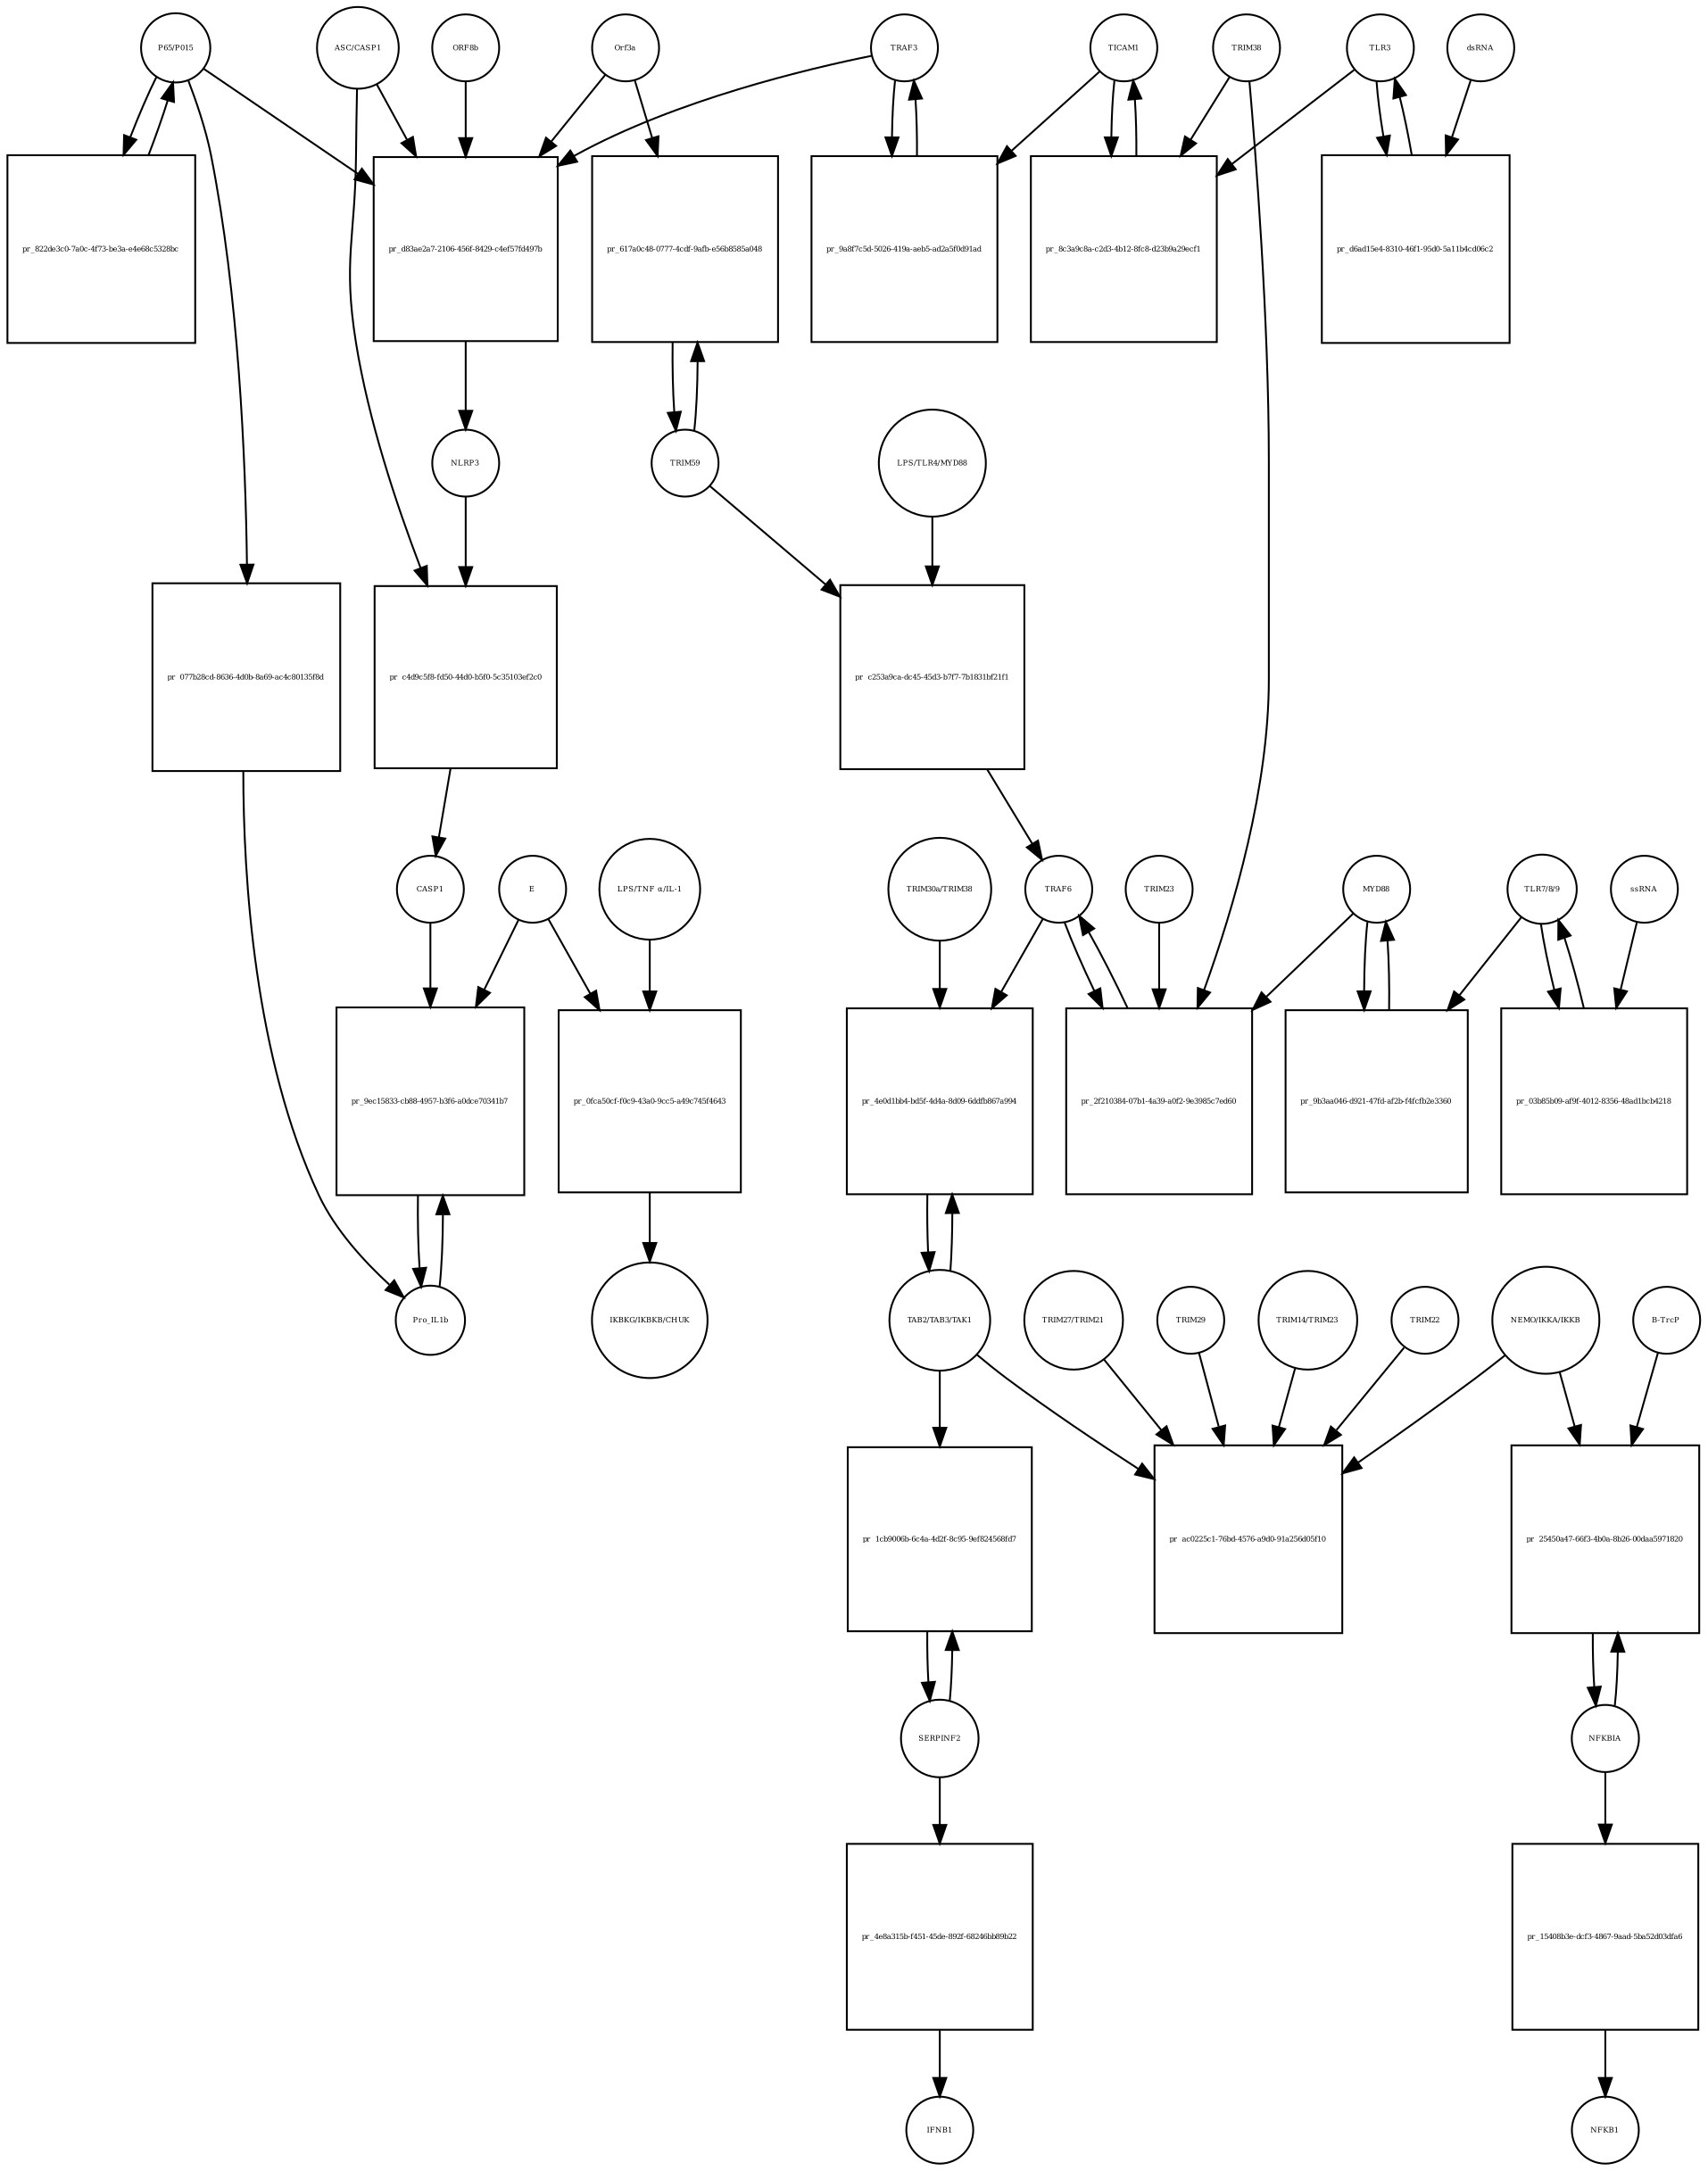 strict digraph  {
Orf3a [annotation="", bipartite=0, cls=macromolecule, fontsize=4, label=Orf3a, shape=circle];
"pr_d83ae2a7-2106-456f-8429-c4ef57fd497b" [annotation="", bipartite=1, cls=process, fontsize=4, label="pr_d83ae2a7-2106-456f-8429-c4ef57fd497b", shape=square];
TRAF3 [annotation=urn_miriam_hgnc_12033, bipartite=0, cls=macromolecule, fontsize=4, label=TRAF3, shape=circle];
NLRP3 [annotation=urn_miriam_hgnc_16400, bipartite=0, cls=macromolecule, fontsize=4, label=NLRP3, shape=circle];
"ASC/CASP1" [annotation="urn_miriam_hgnc_16608|urn_miriam_hgnc_1499", bipartite=0, cls=complex, fontsize=4, label="ASC/CASP1", shape=circle];
"P65/P015" [annotation="urn_miriam_hgnc_9955|urn_miriam_hgnc_7794", bipartite=0, cls=complex, fontsize=4, label="P65/P015", shape=circle];
ORF8b [annotation=urn_miriam_uniprot_Q6S8E2, bipartite=0, cls=macromolecule, fontsize=4, label=ORF8b, shape=circle];
"pr_c4d9c5f8-fd50-44d0-b5f0-5c35103ef2c0" [annotation="", bipartite=1, cls=process, fontsize=4, label="pr_c4d9c5f8-fd50-44d0-b5f0-5c35103ef2c0", shape=square];
CASP1 [annotation=urn_miriam_hgnc_1499, bipartite=0, cls=macromolecule, fontsize=4, label=CASP1, shape=circle];
"pr_822de3c0-7a0c-4f73-be3a-e4e68c5328bc" [annotation="", bipartite=1, cls=process, fontsize=4, label="pr_822de3c0-7a0c-4f73-be3a-e4e68c5328bc", shape=square];
"LPS/TLR4/MYD88" [annotation="urn_miriam_hgnc_6121|urn_miriam_hgnc_11850|urn_miriam_hgnc_7562", bipartite=0, cls=complex, fontsize=4, label="LPS/TLR4/MYD88", shape=circle];
"pr_c253a9ca-dc45-45d3-b7f7-7b1831bf21f1" [annotation="", bipartite=1, cls=process, fontsize=4, label="pr_c253a9ca-dc45-45d3-b7f7-7b1831bf21f1", shape=square];
TRAF6 [annotation=urn_miriam_hgnc_12036, bipartite=0, cls=macromolecule, fontsize=4, label=TRAF6, shape=circle];
TRIM59 [annotation=urn_miriam_pubmed_22588174, bipartite=0, cls=macromolecule, fontsize=4, label=TRIM59, shape=circle];
NFKBIA [annotation=urn_miriam_hgnc_7797, bipartite=0, cls=macromolecule, fontsize=4, label=NFKBIA, shape=circle];
"pr_25450a47-66f3-4b0a-8b26-00daa5971820" [annotation="", bipartite=1, cls=process, fontsize=4, label="pr_25450a47-66f3-4b0a-8b26-00daa5971820", shape=square];
"B-TrcP" [annotation=urn_miriam_hgnc_1144, bipartite=0, cls=macromolecule, fontsize=4, label="B-TrcP", shape=circle];
"NEMO/IKKA/IKKB" [annotation="urn_miriam_hgnc_5961|urn_miriam_hgnc_5960|urn_miriam_hgnc_1974", bipartite=0, cls=complex, fontsize=4, label="NEMO/IKKA/IKKB", shape=circle];
"LPS/TNF α/IL-1" [annotation="urn_miriam_hgnc_6121|urn_miriam_hgnc_11892|urn_miriam_hgnc_5991", bipartite=0, cls=complex, fontsize=4, label="LPS/TNF α/IL-1", shape=circle];
"pr_0fca50cf-f0c9-43a0-9cc5-a49c745f4643" [annotation="", bipartite=1, cls=process, fontsize=4, label="pr_0fca50cf-f0c9-43a0-9cc5-a49c745f4643", shape=square];
E [annotation=urn_miriam_ncbiprotein_1796318600, bipartite=0, cls=macromolecule, fontsize=4, label=E, shape=circle];
"IKBKG/IKBKB/CHUK" [annotation="urn_miriam_hgnc_5961|urn_miriam_hgnc_5960|urn_miriam_hgnc_1974", bipartite=0, cls=complex, fontsize=4, label="IKBKG/IKBKB/CHUK", shape=circle];
Pro_IL1b [annotation=urn_miriam_hgnc_5992, bipartite=0, cls=macromolecule, fontsize=4, label=Pro_IL1b, shape=circle];
"pr_9ec15833-cb88-4957-b3f6-a0dce70341b7" [annotation="", bipartite=1, cls=process, fontsize=4, label="pr_9ec15833-cb88-4957-b3f6-a0dce70341b7", shape=square];
SERPINF2 [annotation=urn_miriam_hgnc_9075, bipartite=0, cls=macromolecule, fontsize=4, label=SERPINF2, shape=circle];
"pr_4e8a315b-f451-45de-892f-68246bb89b22" [annotation="", bipartite=1, cls=process, fontsize=4, label="pr_4e8a315b-f451-45de-892f-68246bb89b22", shape=square];
IFNB1 [annotation=urn_miriam_pubmed_5434, bipartite=0, cls=macromolecule, fontsize=4, label=IFNB1, shape=circle];
"pr_077b28cd-8636-4d0b-8a69-ac4c80135f8d" [annotation="", bipartite=1, cls=process, fontsize=4, label="pr_077b28cd-8636-4d0b-8a69-ac4c80135f8d", shape=square];
TLR3 [annotation=urn_miriam_hgnc_11849, bipartite=0, cls=macromolecule, fontsize=4, label=TLR3, shape=circle];
"pr_d6ad15e4-8310-46f1-95d0-5a11b4cd06c2" [annotation="", bipartite=1, cls=process, fontsize=4, label="pr_d6ad15e4-8310-46f1-95d0-5a11b4cd06c2", shape=square];
dsRNA [annotation="", bipartite=0, cls="nucleic acid feature", fontsize=4, label=dsRNA, shape=circle];
TICAM1 [annotation=urn_miriam_hgnc_18348, bipartite=0, cls=macromolecule, fontsize=4, label=TICAM1, shape=circle];
"pr_8c3a9c8a-c2d3-4b12-8fc8-d23b9a29ecf1" [annotation="", bipartite=1, cls=process, fontsize=4, label="pr_8c3a9c8a-c2d3-4b12-8fc8-d23b9a29ecf1", shape=square];
TRIM38 [annotation=urn_miriam_hgnc_10059, bipartite=0, cls=macromolecule, fontsize=4, label=TRIM38, shape=circle];
"pr_617a0c48-0777-4cdf-9afb-e56b8585a048" [annotation="", bipartite=1, cls=process, fontsize=4, label="pr_617a0c48-0777-4cdf-9afb-e56b8585a048", shape=square];
"TLR7/8/9" [annotation="urn_miriam_hgnc_15633|urn_miriam_hgnc_15632|urn_miriam_hgnc_15631", bipartite=0, cls=complex, fontsize=4, label="TLR7/8/9", shape=circle];
"pr_03b85b09-af9f-4012-8356-48ad1bcb4218" [annotation="", bipartite=1, cls=process, fontsize=4, label="pr_03b85b09-af9f-4012-8356-48ad1bcb4218", shape=square];
ssRNA [annotation="", bipartite=0, cls="nucleic acid feature", fontsize=4, label=ssRNA, shape=circle];
MYD88 [annotation=urn_miriam_hgnc_7562, bipartite=0, cls=macromolecule, fontsize=4, label=MYD88, shape=circle];
"pr_9b3aa046-d921-47fd-af2b-f4fcfb2e3360" [annotation="", bipartite=1, cls=process, fontsize=4, label="pr_9b3aa046-d921-47fd-af2b-f4fcfb2e3360", shape=square];
"pr_2f210384-07b1-4a39-a0f2-9e3985c7ed60" [annotation="", bipartite=1, cls=process, fontsize=4, label="pr_2f210384-07b1-4a39-a0f2-9e3985c7ed60", shape=square];
TRIM23 [annotation=urn_miriam_hgnc_660, bipartite=0, cls=macromolecule, fontsize=4, label=TRIM23, shape=circle];
"TAB2/TAB3/TAK1" [annotation="urn_miriam_hgnc_17075|urn_miriam_hgnc_30681|urn_miriam_hgnc_6859", bipartite=0, cls=complex, fontsize=4, label="TAB2/TAB3/TAK1", shape=circle];
"pr_4e0d1bb4-bd5f-4d4a-8d09-6ddfb867a994" [annotation="", bipartite=1, cls=process, fontsize=4, label="pr_4e0d1bb4-bd5f-4d4a-8d09-6ddfb867a994", shape=square];
"TRIM30a/TRIM38" [annotation=urn_miriam_hgnc_10059, bipartite=0, cls=complex, fontsize=4, label="TRIM30a/TRIM38", shape=circle];
"pr_ac0225c1-76bd-4576-a9d0-91a256d05f10" [annotation="", bipartite=1, cls=process, fontsize=4, label="pr_ac0225c1-76bd-4576-a9d0-91a256d05f10", shape=square];
TRIM22 [annotation=urn_miriam_hgnc_16379, bipartite=0, cls=macromolecule, fontsize=4, label=TRIM22, shape=circle];
"TRIM27/TRIM21" [annotation="urn_miriam_hgnc_9975|urn_miriam_hgnc_11312", bipartite=0, cls=complex, fontsize=4, label="TRIM27/TRIM21", shape=circle];
TRIM29 [annotation=urn_miriam_hgnc_17274, bipartite=0, cls=macromolecule, fontsize=4, label=TRIM29, shape=circle];
"TRIM14/TRIM23" [annotation="urn_miriam_hgnc_16283|urn_miriam_hgnc_660", bipartite=0, cls=complex, fontsize=4, label="TRIM14/TRIM23", shape=circle];
"pr_1cb9006b-6c4a-4d2f-8c95-9ef824568fd7" [annotation="", bipartite=1, cls=process, fontsize=4, label="pr_1cb9006b-6c4a-4d2f-8c95-9ef824568fd7", shape=square];
"pr_9a8f7c5d-5026-419a-aeb5-ad2a5f0d91ad" [annotation="", bipartite=1, cls=process, fontsize=4, label="pr_9a8f7c5d-5026-419a-aeb5-ad2a5f0d91ad", shape=square];
"pr_15408b3e-dcf3-4867-9aad-5ba52d03dfa6" [annotation="", bipartite=1, cls=process, fontsize=4, label="pr_15408b3e-dcf3-4867-9aad-5ba52d03dfa6", shape=square];
NFKB1 [annotation=urn_miriam_hgnc_7794, bipartite=0, cls=macromolecule, fontsize=4, label=NFKB1, shape=circle];
Orf3a -> "pr_d83ae2a7-2106-456f-8429-c4ef57fd497b"  [annotation="", interaction_type=consumption];
Orf3a -> "pr_617a0c48-0777-4cdf-9afb-e56b8585a048"  [annotation=urn_miriam_pubmed_28829373, interaction_type="necessary stimulation"];
"pr_d83ae2a7-2106-456f-8429-c4ef57fd497b" -> NLRP3  [annotation="", interaction_type=production];
TRAF3 -> "pr_d83ae2a7-2106-456f-8429-c4ef57fd497b"  [annotation="", interaction_type=consumption];
TRAF3 -> "pr_9a8f7c5d-5026-419a-aeb5-ad2a5f0d91ad"  [annotation="", interaction_type=consumption];
NLRP3 -> "pr_c4d9c5f8-fd50-44d0-b5f0-5c35103ef2c0"  [annotation=urn_miriam_pubmed_31034780, interaction_type=catalysis];
"ASC/CASP1" -> "pr_d83ae2a7-2106-456f-8429-c4ef57fd497b"  [annotation="", interaction_type=consumption];
"ASC/CASP1" -> "pr_c4d9c5f8-fd50-44d0-b5f0-5c35103ef2c0"  [annotation="", interaction_type=consumption];
"P65/P015" -> "pr_d83ae2a7-2106-456f-8429-c4ef57fd497b"  [annotation="", interaction_type=consumption];
"P65/P015" -> "pr_822de3c0-7a0c-4f73-be3a-e4e68c5328bc"  [annotation="", interaction_type=consumption];
"P65/P015" -> "pr_077b28cd-8636-4d0b-8a69-ac4c80135f8d"  [annotation="", interaction_type=consumption];
ORF8b -> "pr_d83ae2a7-2106-456f-8429-c4ef57fd497b"  [annotation="", interaction_type=consumption];
"pr_c4d9c5f8-fd50-44d0-b5f0-5c35103ef2c0" -> CASP1  [annotation="", interaction_type=production];
CASP1 -> "pr_9ec15833-cb88-4957-b3f6-a0dce70341b7"  [annotation=urn_miriam_pubmed_31034780, interaction_type=catalysis];
"pr_822de3c0-7a0c-4f73-be3a-e4e68c5328bc" -> "P65/P015"  [annotation="", interaction_type=production];
"LPS/TLR4/MYD88" -> "pr_c253a9ca-dc45-45d3-b7f7-7b1831bf21f1"  [annotation="", interaction_type=consumption];
"pr_c253a9ca-dc45-45d3-b7f7-7b1831bf21f1" -> TRAF6  [annotation="", interaction_type=production];
TRAF6 -> "pr_2f210384-07b1-4a39-a0f2-9e3985c7ed60"  [annotation="", interaction_type=consumption];
TRAF6 -> "pr_4e0d1bb4-bd5f-4d4a-8d09-6ddfb867a994"  [annotation="urn_miriam_pubmed_23758787|urn_miriam_pubmed_25172371", interaction_type="necessary stimulation"];
TRIM59 -> "pr_c253a9ca-dc45-45d3-b7f7-7b1831bf21f1"  [annotation="urn_miriam_pubmed_23758787|urn_miriam_pubmed_22588174", interaction_type=inhibition];
TRIM59 -> "pr_617a0c48-0777-4cdf-9afb-e56b8585a048"  [annotation="", interaction_type=consumption];
NFKBIA -> "pr_25450a47-66f3-4b0a-8b26-00daa5971820"  [annotation="", interaction_type=consumption];
NFKBIA -> "pr_15408b3e-dcf3-4867-9aad-5ba52d03dfa6"  [annotation="", interaction_type=consumption];
"pr_25450a47-66f3-4b0a-8b26-00daa5971820" -> NFKBIA  [annotation="", interaction_type=production];
"B-TrcP" -> "pr_25450a47-66f3-4b0a-8b26-00daa5971820"  [annotation=urn_miriam_pubmed_21135871, interaction_type=catalysis];
"NEMO/IKKA/IKKB" -> "pr_25450a47-66f3-4b0a-8b26-00daa5971820"  [annotation=urn_miriam_pubmed_21135871, interaction_type=catalysis];
"NEMO/IKKA/IKKB" -> "pr_ac0225c1-76bd-4576-a9d0-91a256d05f10"  [annotation="", interaction_type=consumption];
"LPS/TNF α/IL-1" -> "pr_0fca50cf-f0c9-43a0-9cc5-a49c745f4643"  [annotation="", interaction_type=consumption];
"pr_0fca50cf-f0c9-43a0-9cc5-a49c745f4643" -> "IKBKG/IKBKB/CHUK"  [annotation="", interaction_type=production];
E -> "pr_0fca50cf-f0c9-43a0-9cc5-a49c745f4643"  [annotation="", interaction_type=consumption];
E -> "pr_9ec15833-cb88-4957-b3f6-a0dce70341b7"  [annotation=urn_miriam_pubmed_31034780, interaction_type=catalysis];
Pro_IL1b -> "pr_9ec15833-cb88-4957-b3f6-a0dce70341b7"  [annotation="", interaction_type=consumption];
"pr_9ec15833-cb88-4957-b3f6-a0dce70341b7" -> Pro_IL1b  [annotation="", interaction_type=production];
SERPINF2 -> "pr_4e8a315b-f451-45de-892f-68246bb89b22"  [annotation="", interaction_type=consumption];
SERPINF2 -> "pr_1cb9006b-6c4a-4d2f-8c95-9ef824568fd7"  [annotation="", interaction_type=consumption];
"pr_4e8a315b-f451-45de-892f-68246bb89b22" -> IFNB1  [annotation="", interaction_type=production];
"pr_077b28cd-8636-4d0b-8a69-ac4c80135f8d" -> Pro_IL1b  [annotation="", interaction_type=production];
TLR3 -> "pr_d6ad15e4-8310-46f1-95d0-5a11b4cd06c2"  [annotation="", interaction_type=consumption];
TLR3 -> "pr_8c3a9c8a-c2d3-4b12-8fc8-d23b9a29ecf1"  [annotation="urn_miriam_pubmed_23758787|urn_miriam_pubmed_22539786", interaction_type="necessary stimulation"];
"pr_d6ad15e4-8310-46f1-95d0-5a11b4cd06c2" -> TLR3  [annotation="", interaction_type=production];
dsRNA -> "pr_d6ad15e4-8310-46f1-95d0-5a11b4cd06c2"  [annotation=urn_miriam_pubmed_23758787, interaction_type="necessary stimulation"];
TICAM1 -> "pr_8c3a9c8a-c2d3-4b12-8fc8-d23b9a29ecf1"  [annotation="", interaction_type=consumption];
TICAM1 -> "pr_9a8f7c5d-5026-419a-aeb5-ad2a5f0d91ad"  [annotation=urn_miriam_pubmed_28829373, interaction_type="necessary stimulation"];
"pr_8c3a9c8a-c2d3-4b12-8fc8-d23b9a29ecf1" -> TICAM1  [annotation="", interaction_type=production];
TRIM38 -> "pr_8c3a9c8a-c2d3-4b12-8fc8-d23b9a29ecf1"  [annotation="urn_miriam_pubmed_23758787|urn_miriam_pubmed_22539786", interaction_type=inhibition];
TRIM38 -> "pr_2f210384-07b1-4a39-a0f2-9e3985c7ed60"  [annotation="urn_miriam_pubmed_15361868|urn_miriam_pubmed_22539786|urn_miriam_pubmed_20724660", interaction_type=inhibition];
"pr_617a0c48-0777-4cdf-9afb-e56b8585a048" -> TRIM59  [annotation="", interaction_type=production];
"TLR7/8/9" -> "pr_03b85b09-af9f-4012-8356-48ad1bcb4218"  [annotation="", interaction_type=consumption];
"TLR7/8/9" -> "pr_9b3aa046-d921-47fd-af2b-f4fcfb2e3360"  [annotation=urn_miriam_pubmed_15361868, interaction_type="necessary stimulation"];
"pr_03b85b09-af9f-4012-8356-48ad1bcb4218" -> "TLR7/8/9"  [annotation="", interaction_type=production];
ssRNA -> "pr_03b85b09-af9f-4012-8356-48ad1bcb4218"  [annotation=urn_miriam_pubmed_21782231, interaction_type="necessary stimulation"];
MYD88 -> "pr_9b3aa046-d921-47fd-af2b-f4fcfb2e3360"  [annotation="", interaction_type=consumption];
MYD88 -> "pr_2f210384-07b1-4a39-a0f2-9e3985c7ed60"  [annotation="urn_miriam_pubmed_15361868|urn_miriam_pubmed_22539786|urn_miriam_pubmed_20724660", interaction_type="necessary stimulation"];
"pr_9b3aa046-d921-47fd-af2b-f4fcfb2e3360" -> MYD88  [annotation="", interaction_type=production];
"pr_2f210384-07b1-4a39-a0f2-9e3985c7ed60" -> TRAF6  [annotation="", interaction_type=production];
TRIM23 -> "pr_2f210384-07b1-4a39-a0f2-9e3985c7ed60"  [annotation="urn_miriam_pubmed_15361868|urn_miriam_pubmed_22539786|urn_miriam_pubmed_20724660", interaction_type="necessary stimulation"];
"TAB2/TAB3/TAK1" -> "pr_4e0d1bb4-bd5f-4d4a-8d09-6ddfb867a994"  [annotation="", interaction_type=consumption];
"TAB2/TAB3/TAK1" -> "pr_ac0225c1-76bd-4576-a9d0-91a256d05f10"  [annotation="urn_miriam_pubmed_23758787|urn_miriam_pubmed_23408607|urn_miriam_pubmed_26358190|urn_miriam_pubmed_27695001|urn_miriam_pubmed_24379373|urn_miriam_pubmed_20724660", interaction_type="necessary stimulation"];
"TAB2/TAB3/TAK1" -> "pr_1cb9006b-6c4a-4d2f-8c95-9ef824568fd7"  [annotation=urn_miriam_pubmed_17706453, interaction_type="necessary stimulation"];
"pr_4e0d1bb4-bd5f-4d4a-8d09-6ddfb867a994" -> "TAB2/TAB3/TAK1"  [annotation="", interaction_type=production];
"TRIM30a/TRIM38" -> "pr_4e0d1bb4-bd5f-4d4a-8d09-6ddfb867a994"  [annotation="urn_miriam_pubmed_23758787|urn_miriam_pubmed_25172371", interaction_type=inhibition];
TRIM22 -> "pr_ac0225c1-76bd-4576-a9d0-91a256d05f10"  [annotation="urn_miriam_pubmed_23758787|urn_miriam_pubmed_23408607|urn_miriam_pubmed_26358190|urn_miriam_pubmed_27695001|urn_miriam_pubmed_24379373|urn_miriam_pubmed_20724660", interaction_type=inhibition];
"TRIM27/TRIM21" -> "pr_ac0225c1-76bd-4576-a9d0-91a256d05f10"  [annotation="urn_miriam_pubmed_23758787|urn_miriam_pubmed_23408607|urn_miriam_pubmed_26358190|urn_miriam_pubmed_27695001|urn_miriam_pubmed_24379373|urn_miriam_pubmed_20724660", interaction_type=inhibition];
TRIM29 -> "pr_ac0225c1-76bd-4576-a9d0-91a256d05f10"  [annotation="urn_miriam_pubmed_23758787|urn_miriam_pubmed_23408607|urn_miriam_pubmed_26358190|urn_miriam_pubmed_27695001|urn_miriam_pubmed_24379373|urn_miriam_pubmed_20724660", interaction_type=inhibition];
"TRIM14/TRIM23" -> "pr_ac0225c1-76bd-4576-a9d0-91a256d05f10"  [annotation="urn_miriam_pubmed_23758787|urn_miriam_pubmed_23408607|urn_miriam_pubmed_26358190|urn_miriam_pubmed_27695001|urn_miriam_pubmed_24379373|urn_miriam_pubmed_20724660", interaction_type="necessary stimulation"];
"pr_1cb9006b-6c4a-4d2f-8c95-9ef824568fd7" -> SERPINF2  [annotation="", interaction_type=production];
"pr_9a8f7c5d-5026-419a-aeb5-ad2a5f0d91ad" -> TRAF3  [annotation="", interaction_type=production];
"pr_15408b3e-dcf3-4867-9aad-5ba52d03dfa6" -> NFKB1  [annotation="", interaction_type=production];
}
